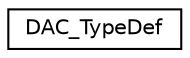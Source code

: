 digraph "Graphical Class Hierarchy"
{
 // LATEX_PDF_SIZE
  edge [fontname="Helvetica",fontsize="10",labelfontname="Helvetica",labelfontsize="10"];
  node [fontname="Helvetica",fontsize="10",shape=record];
  rankdir="LR";
  Node0 [label="DAC_TypeDef",height=0.2,width=0.4,color="black", fillcolor="white", style="filled",URL="$structDAC__TypeDef.html",tooltip="Digital to Analog Converter."];
}
